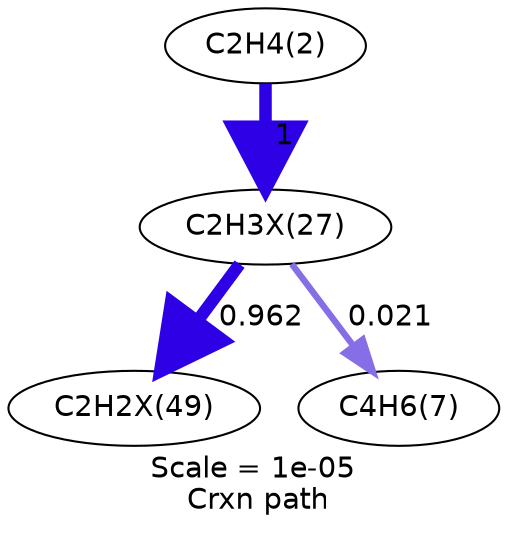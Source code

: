 digraph reaction_paths {
center=1;
s5 -> s20[fontname="Helvetica", style="setlinewidth(6)", arrowsize=3, color="0.7, 1.5, 0.9"
, label=" 1"];
s20 -> s28[fontname="Helvetica", style="setlinewidth(5.97)", arrowsize=2.99, color="0.7, 1.46, 0.9"
, label=" 0.962"];
s20 -> s8[fontname="Helvetica", style="setlinewidth(3.08)", arrowsize=1.54, color="0.7, 0.521, 0.9"
, label=" 0.021"];
s5 [ fontname="Helvetica", label="C2H4(2)"];
s8 [ fontname="Helvetica", label="C4H6(7)"];
s20 [ fontname="Helvetica", label="C2H3X(27)"];
s28 [ fontname="Helvetica", label="C2H2X(49)"];
 label = "Scale = 1e-05\l Crxn path";
 fontname = "Helvetica";
}
